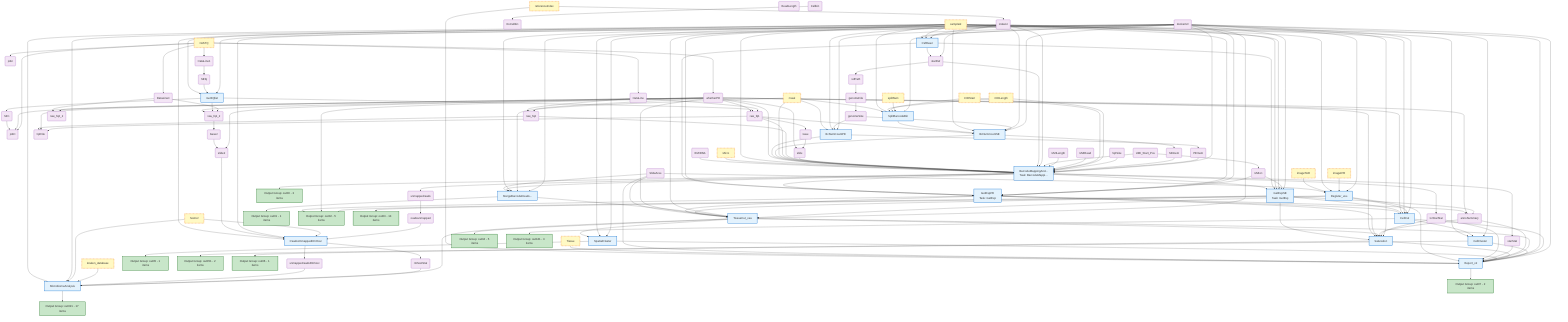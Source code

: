 graph TD
    %% 节点样式定义
    classDef inputNode fill:#fff9c4,stroke:#f57f17,stroke-width:2px,stroke-dasharray: 5 3
    classDef outputNode fill:#c8e6c9,stroke:#2e7d32,stroke-width:2px
    classDef callNode fill:#e3f2fd,stroke:#1976d2,stroke-width:2px
    classDef varNode fill:#f3e5f5,stroke:#7b1fa2,stroke-width:1px

    input_sampleid["sampleid"]
    class input_sampleid inputNode
    input_FASTQ["FASTQ"]
    class input_FASTQ inputNode
    input_mask["mask"]
    class input_mask inputNode
    input_imageTAR["imageTAR"]
    class input_imageTAR inputNode
    input_imageIPR["imageIPR"]
    class input_imageIPR inputNode
    input_splitNum["splitNum"]
    class input_splitNum inputNode
    input_Tissue["Tissue"]
    class input_Tissue inputNode
    input_CIDStart["CIDStart"]
    class input_CIDStart inputNode
    input_CIDLength["CIDLength"]
    class input_CIDLength inputNode
    input_referenceIndex["referenceIndex"]
    class input_referenceIndex inputNode
    input_Micro["Micro"]
    class input_Micro inputNode
    input_hostref["hostref"]
    class input_hostref inputNode
    input_kraken_database["kraken_database"]
    class input_kraken_database inputNode
    var_SlideArea("SlideArea")
    class var_SlideArea varNode
    var_UMI_Start_Pos("UMI_Start_Pos")
    class var_UMI_Start_Pos varNode
    var_UMILength("UMILength")
    class var_UMILength varNode
    var_UMIRead("UMIRead")
    class var_UMIRead varNode
    var_ReadLength("ReadLength")
    class var_ReadLength varNode
    var_Cellbin("Cellbin")
    class var_Cellbin varNode
    var_RMrRNA("RMrRNA")
    class var_RMrRNA varNode
    var_jobn("jobn")
    class var_jobn varNode
    var_whetherPE("whetherPE")
    class var_whetherPE varNode
    var_DoCellbin("DoCellbin")
    class var_DoCellbin varNode
    var_dockerUrl("dockerUrl")
    class var_dockerUrl varNode
    var_indexid("indexid")
    class var_indexid varNode
    var_UMIon("UMIon")
    class var_UMIon varNode
    var_starRef("starRef")
    class var_starRef varNode
    var_DataLine1("DataLine1")
    class var_DataLine1 varNode
    var_SEfq("SEfq")
    class var_SEfq varNode
    var_SEn("SEn")
    class var_SEn varNode
    var_jobN("jobN")
    class var_jobN varNode
    var_refPath("refPath")
    class var_refPath varNode
    var_genomeFile("genomeFile")
    class var_genomeFile varNode
    var_genomeSize("genomeSize")
    class var_genomeSize varNode
    var_PEmem("PEmem")
    class var_PEmem varNode
    var_DataLine("DataLine")
    class var_DataLine varNode
    var_raw_fq1("raw_fq1")
    class var_raw_fq1 varNode
    var_raw_fq2("raw_fq2")
    class var_raw_fq2 varNode
    var_base("base")
    class var_base varNode
    var_slide("slide")
    class var_slide varNode
    var_fq2File("fq2File")
    class var_fq2File varNode
    var_fq2Size("fq2Size")
    class var_fq2Size varNode
    var_SEmem("SEmem")
    class var_SEmem varNode
    var_unmappedreads("unmappedreads")
    class var_unmappedreads varNode
    var_bcStarStat("bcStarStat")
    class var_bcStarStat varNode
    var_annoSummary("annoSummary")
    class var_annoSummary varNode
    var_starStat("starStat")
    class var_starStat varNode
    var_DataLine3("DataLine3")
    class var_DataLine3 varNode
    var_raw_fq1_2("raw_fq1_2")
    class var_raw_fq1_2 varNode
    var_raw_fq2_2("raw_fq2_2")
    class var_raw_fq2_2 varNode
    var_base2("base2")
    class var_base2 varNode
    var_slide2("slide2")
    class var_slide2 varNode
    var_readsunmapped("readsunmapped")
    class var_readsunmapped varNode
    var_unmappedreadsRmhost("unmappedreadsRmhost")
    class var_unmappedreadsRmhost varNode
    var_rmhostStat("rmhostStat")
    class var_rmhostStat varNode
    task_RefRead["RefRead"]
    class task_RefRead callNode
    task_SplitBarcodeBin["SplitBarcodeBin"]
    class task_SplitBarcodeBin callNode
    task_GetFQlist["GetFQlist"]
    class task_GetFQlist callNode
    task_BcNumCountPE["BcNumCountPE"]
    class task_BcNumCountPE callNode
    task_BcNumCountSE["BcNumCountSE"]
    class task_BcNumCountSE callNode
    task_BarcodeMappingAndStar["BarcodeMappingAnd...<br/>Task: BarcodeMappi..."]
    class task_BarcodeMappingAndStar callNode
    task_GetExpSE["GetExpSE<br/>Task: GetExp"]
    class task_GetExpSE callNode
    task_GetExpPE["GetExpPE<br/>Task: GetExp"]
    class task_GetExpPE callNode
    task_MergeBarcodeReadsCount["MergeBarcodeReads..."]
    class task_MergeBarcodeReadsCount callNode
    task_Register_vea["Register_vea"]
    class task_Register_vea callNode
    task_TissueCut_vea["TissueCut_vea"]
    class task_TissueCut_vea callNode
    task_ReadsUnmappedRmHost["ReadsUnmappedRmHost"]
    class task_ReadsUnmappedRmHost callNode
    task_MicrobiomeAnalysis["MicrobiomeAnalysis"]
    class task_MicrobiomeAnalysis callNode
    task_SpatialCluster["SpatialCluster"]
    class task_SpatialCluster callNode
    task_CellCut["CellCut"]
    class task_CellCut callNode
    task_CellCluster["CellCluster"]
    class task_CellCluster callNode
    task_Saturation["Saturation"]
    class task_Saturation callNode
    task_Report_v2["Report_v2"]
    class task_Report_v2 callNode
    output_out00["Output Group: out00 - 3 items"]
    class output_out00 outputNode
    output_out01["Output Group: out01 - 1 items"]
    class output_out01 outputNode
    output_out02["Output Group: out02 - 5 items"]
    class output_out02 outputNode
    output_out021["Output Group: out021 - 17 items"]
    class output_out021 outputNode
    output_out03["Output Group: out03 - 13 items"]
    class output_out03 outputNode
    output_out04["Output Group: out04 - 5 items"]
    class output_out04 outputNode
    output_out041["Output Group: out041 - 3 items"]
    class output_out041 outputNode
    output_out05["Output Group: out05 - 1 items"]
    class output_out05 outputNode
    output_out051["Output Group: out051 - 2 items"]
    class output_out051 outputNode
    output_out06["Output Group: out06 - 1 items"]
    class output_out06 outputNode
    output_out07["Output Group: out07 - 2 items"]
    class output_out07 outputNode

    input_FASTQ --> var_jobn
    input_FASTQ --> var_whetherPE
    var_Cellbin --> var_DoCellbin
    input_referenceIndex --> var_indexid
    var_UMI_Start_Pos --> var_UMIon
    task_RefRead --> var_starRef
    var_indexid --> var_starRef
    input_FASTQ --> var_DataLine1
    var_DataLine1 --> var_SEfq
    task_GetFQlist --> var_SEn
    var_SEn --> var_jobN
    var_whetherPE --> var_jobN
    input_FASTQ --> var_jobN
    var_starRef --> var_refPath
    var_refPath --> var_genomeFile
    var_genomeFile --> var_genomeSize
    task_BcNumCountPE --> var_PEmem
    input_FASTQ --> var_DataLine
    var_whetherPE --> var_raw_fq1
    task_GetFQlist --> var_raw_fq1
    var_DataLine --> var_raw_fq1
    var_DataLine --> var_raw_fq2
    var_whetherPE --> var_raw_fq2
    var_raw_fq1 --> var_base
    var_whetherPE --> var_slide
    var_base --> var_slide
    var_raw_fq2 --> var_fq2File
    var_whetherPE --> var_fq2File
    var_raw_fq1 --> var_fq2File
    task_BcNumCountSE --> var_SEmem
    task_BarcodeMappingAndStar --> var_unmappedreads
    task_BarcodeMappingAndStar --> var_bcStarStat
    task_GetExpPE --> var_annoSummary
    var_whetherPE --> var_annoSummary
    task_GetExpSE --> var_annoSummary
    task_BarcodeMappingAndStar --> var_starStat
    input_FASTQ --> var_DataLine3
    var_whetherPE --> var_raw_fq1_2
    task_GetFQlist --> var_raw_fq1_2
    var_DataLine3 --> var_raw_fq1_2
    var_DataLine3 --> var_raw_fq2_2
    var_whetherPE --> var_raw_fq2_2
    var_raw_fq1_2 --> var_base2
    var_base2 --> var_slide2
    var_whetherPE --> var_slide2
    var_unmappedreads --> var_readsunmapped
    task_ReadsUnmappedRmHost --> var_unmappedreadsRmhost
    task_ReadsUnmappedRmHost --> var_rmhostStat
    var_dockerUrl --> task_RefRead
    input_sampleid --> task_RefRead
    var_indexid --> task_RefRead
    input_mask --> task_SplitBarcodeBin
    input_sampleid --> task_SplitBarcodeBin
    input_CIDLength --> task_SplitBarcodeBin
    input_CIDStart --> task_SplitBarcodeBin
    input_splitNum --> task_SplitBarcodeBin
    var_dockerUrl --> task_SplitBarcodeBin
    input_sampleid --> task_GetFQlist
    var_SEfq --> task_GetFQlist
    var_dockerUrl --> task_GetFQlist
    input_mask --> task_BcNumCountPE
    var_indexid --> task_BcNumCountPE
    var_genomeSize --> task_BcNumCountPE
    var_dockerUrl --> task_BcNumCountPE
    var_raw_fq1 --> task_BcNumCountSE
    task_SplitBarcodeBin --> task_BcNumCountSE
    input_sampleid --> task_BcNumCountSE
    var_indexid --> task_BcNumCountSE
    var_genomeSize --> task_BcNumCountSE
    var_dockerUrl --> task_BcNumCountSE
    var_RMrRNA --> task_BarcodeMappingAndStar
    input_Micro --> task_BarcodeMappingAndStar
    input_sampleid --> task_BarcodeMappingAndStar
    var_whetherPE --> task_BarcodeMappingAndStar
    task_BcNumCountPE --> task_BarcodeMappingAndStar
    task_BcNumCountSE --> task_BarcodeMappingAndStar
    input_mask --> task_BarcodeMappingAndStar
    var_raw_fq1 --> task_BarcodeMappingAndStar
    var_raw_fq2 --> task_BarcodeMappingAndStar
    var_slide --> task_BarcodeMappingAndStar
    var_starRef --> task_BarcodeMappingAndStar
    var_indexid --> task_BarcodeMappingAndStar
    var_UMI_Start_Pos --> task_BarcodeMappingAndStar
    var_UMILength --> task_BarcodeMappingAndStar
    var_UMIRead --> task_BarcodeMappingAndStar
    input_CIDStart --> task_BarcodeMappingAndStar
    input_CIDLength --> task_BarcodeMappingAndStar
    var_fq2Size --> task_BarcodeMappingAndStar
    var_SEmem --> task_BarcodeMappingAndStar
    var_PEmem --> task_BarcodeMappingAndStar
    var_dockerUrl --> task_BarcodeMappingAndStar
    task_BarcodeMappingAndStar --> task_GetExpSE
    task_RefRead --> task_GetExpSE
    var_indexid --> task_GetExpSE
    input_sampleid --> task_GetExpSE
    var_UMIon --> task_GetExpSE
    var_dockerUrl --> task_GetExpSE
    task_BarcodeMappingAndStar --> task_GetExpPE
    task_RefRead --> task_GetExpPE
    var_indexid --> task_GetExpPE
    input_sampleid --> task_GetExpPE
    var_UMIon --> task_GetExpPE
    var_dockerUrl --> task_GetExpPE
    var_SlideArea --> task_MergeBarcodeReadsCount
    task_BarcodeMappingAndStar --> task_MergeBarcodeReadsCount
    input_sampleid --> task_MergeBarcodeReadsCount
    input_mask --> task_MergeBarcodeReadsCount
    var_dockerUrl --> task_MergeBarcodeReadsCount
    var_SlideArea --> task_Register_vea
    input_imageTAR --> task_Register_vea
    input_sampleid --> task_Register_vea
    input_imageIPR --> task_Register_vea
    var_dockerUrl --> task_Register_vea
    var_SlideArea --> task_TissueCut_vea
    task_GetExpPE --> task_TissueCut_vea
    task_GetExpSE --> task_TissueCut_vea
    var_whetherPE --> task_TissueCut_vea
    task_MergeBarcodeReadsCount --> task_TissueCut_vea
    input_sampleid --> task_TissueCut_vea
    task_Register_vea --> task_TissueCut_vea
    var_dockerUrl --> task_TissueCut_vea
    input_sampleid --> task_ReadsUnmappedRmHost
    var_slide2 --> task_ReadsUnmappedRmHost
    var_dockerUrl --> task_ReadsUnmappedRmHost
    input_hostref --> task_ReadsUnmappedRmHost
    var_readsunmapped --> task_ReadsUnmappedRmHost
    input_sampleid --> task_MicrobiomeAnalysis
    var_dockerUrl --> task_MicrobiomeAnalysis
    input_hostref --> task_MicrobiomeAnalysis
    input_kraken_database --> task_MicrobiomeAnalysis
    var_unmappedreadsRmhost --> task_MicrobiomeAnalysis
    var_rmhostStat --> task_MicrobiomeAnalysis
    task_TissueCut_vea --> task_MicrobiomeAnalysis
    task_TissueCut_vea --> task_SpatialCluster
    input_sampleid --> task_SpatialCluster
    var_dockerUrl --> task_SpatialCluster
    task_GetExpPE --> task_CellCut
    task_GetExpSE --> task_CellCut
    var_whetherPE --> task_CellCut
    input_sampleid --> task_CellCut
    task_Register_vea --> task_CellCut
    var_dockerUrl --> task_CellCut
    input_sampleid --> task_CellCluster
    task_CellCut --> task_CellCluster
    var_dockerUrl --> task_CellCluster
    task_GetExpSE --> task_Saturation
    var_whetherPE --> task_Saturation
    task_GetExpPE --> task_Saturation
    task_TissueCut_vea --> task_Saturation
    var_annoSummary --> task_Saturation
    var_bcStarStat --> task_Saturation
    var_dockerUrl --> task_Saturation
    input_referenceIndex --> task_Report_v2
    input_Tissue --> task_Report_v2
    var_SlideArea --> task_Report_v2
    task_Register_vea --> task_Report_v2
    var_bcStarStat --> task_Report_v2
    var_starStat --> task_Report_v2
    var_annoSummary --> task_Report_v2
    task_TissueCut_vea --> task_Report_v2
    task_SpatialCluster --> task_Report_v2
    task_Saturation --> task_Report_v2
    input_sampleid --> task_Report_v2
    task_CellCut --> task_Report_v2
    task_CellCluster --> task_Report_v2
    var_dockerUrl --> task_Report_v2
    task_BarcodeMappingAndStar --> output_out00
    task_MergeBarcodeReadsCount --> output_out01
    task_GetExpPE --> output_out02
    var_whetherPE --> output_out02
    task_GetExpSE --> output_out02
    task_MicrobiomeAnalysis --> output_out021
    task_Register_vea --> output_out03
    task_TissueCut_vea --> output_out04
    task_CellCut --> output_out041
    task_SpatialCluster --> output_out05
    task_CellCluster --> output_out051
    task_Saturation --> output_out06
    task_Report_v2 --> output_out07